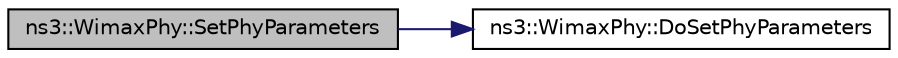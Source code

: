 digraph "ns3::WimaxPhy::SetPhyParameters"
{
  edge [fontname="Helvetica",fontsize="10",labelfontname="Helvetica",labelfontsize="10"];
  node [fontname="Helvetica",fontsize="10",shape=record];
  rankdir="LR";
  Node1 [label="ns3::WimaxPhy::SetPhyParameters",height=0.2,width=0.4,color="black", fillcolor="grey75", style="filled", fontcolor="black"];
  Node1 -> Node2 [color="midnightblue",fontsize="10",style="solid"];
  Node2 [label="ns3::WimaxPhy::DoSetPhyParameters",height=0.2,width=0.4,color="black", fillcolor="white", style="filled",URL="$dc/dc8/classns3_1_1WimaxPhy.html#aa57c0245723a505c72b9b4336e3bcfe1"];
}
